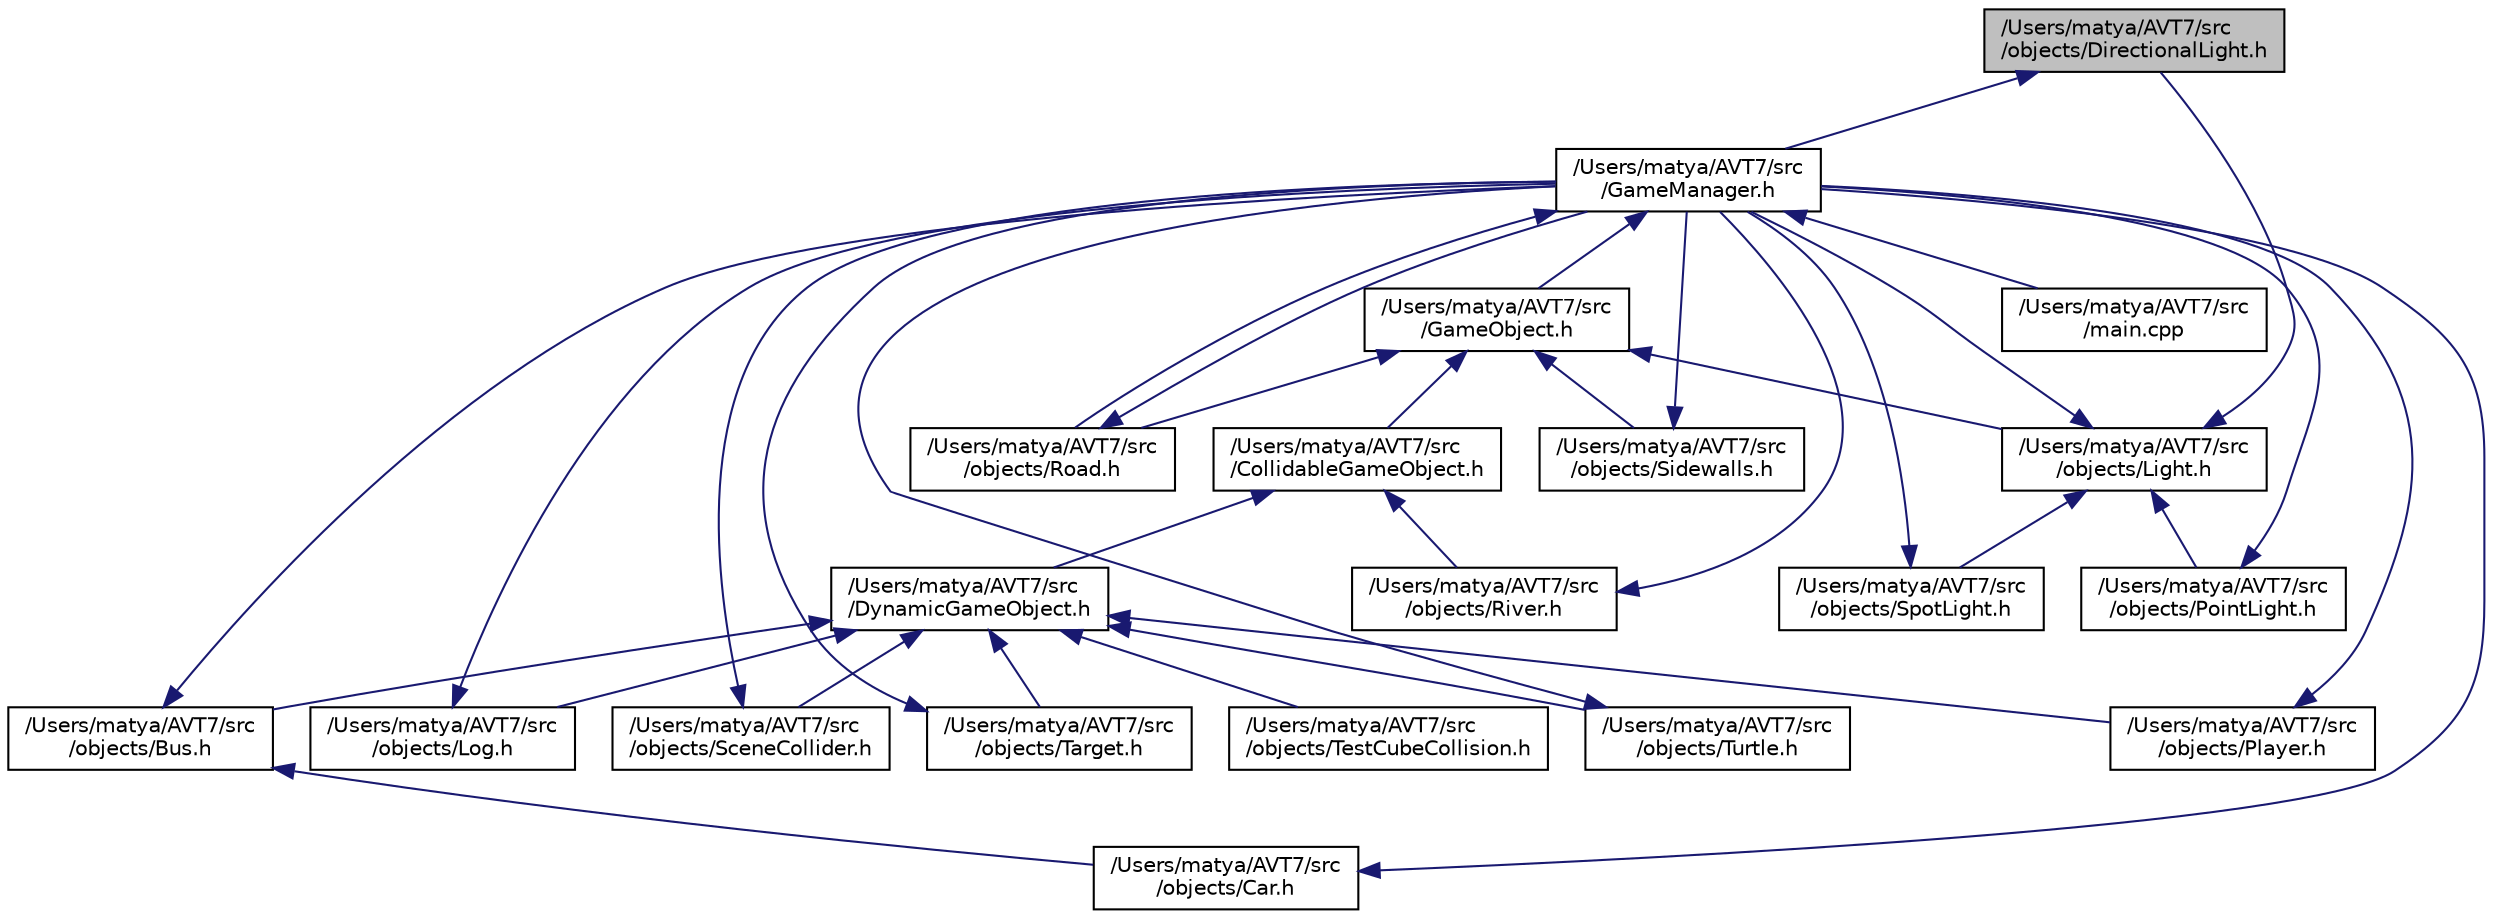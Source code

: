 digraph "/Users/matya/AVT7/src/objects/DirectionalLight.h"
{
  edge [fontname="Helvetica",fontsize="10",labelfontname="Helvetica",labelfontsize="10"];
  node [fontname="Helvetica",fontsize="10",shape=record];
  Node45 [label="/Users/matya/AVT7/src\l/objects/DirectionalLight.h",height=0.2,width=0.4,color="black", fillcolor="grey75", style="filled", fontcolor="black"];
  Node45 -> Node46 [dir="back",color="midnightblue",fontsize="10",style="solid",fontname="Helvetica"];
  Node46 [label="/Users/matya/AVT7/src\l/GameManager.h",height=0.2,width=0.4,color="black", fillcolor="white", style="filled",URL="$_game_manager_8h.html"];
  Node46 -> Node47 [dir="back",color="midnightblue",fontsize="10",style="solid",fontname="Helvetica"];
  Node47 [label="/Users/matya/AVT7/src\l/GameObject.h",height=0.2,width=0.4,color="black", fillcolor="white", style="filled",URL="$_game_object_8h.html"];
  Node47 -> Node48 [dir="back",color="midnightblue",fontsize="10",style="solid",fontname="Helvetica"];
  Node48 [label="/Users/matya/AVT7/src\l/CollidableGameObject.h",height=0.2,width=0.4,color="black", fillcolor="white", style="filled",URL="$_collidable_game_object_8h.html"];
  Node48 -> Node49 [dir="back",color="midnightblue",fontsize="10",style="solid",fontname="Helvetica"];
  Node49 [label="/Users/matya/AVT7/src\l/objects/River.h",height=0.2,width=0.4,color="black", fillcolor="white", style="filled",URL="$_river_8h.html"];
  Node49 -> Node46 [dir="back",color="midnightblue",fontsize="10",style="solid",fontname="Helvetica"];
  Node48 -> Node50 [dir="back",color="midnightblue",fontsize="10",style="solid",fontname="Helvetica"];
  Node50 [label="/Users/matya/AVT7/src\l/DynamicGameObject.h",height=0.2,width=0.4,color="black", fillcolor="white", style="filled",URL="$_dynamic_game_object_8h.html"];
  Node50 -> Node51 [dir="back",color="midnightblue",fontsize="10",style="solid",fontname="Helvetica"];
  Node51 [label="/Users/matya/AVT7/src\l/objects/Player.h",height=0.2,width=0.4,color="black", fillcolor="white", style="filled",URL="$_player_8h.html"];
  Node51 -> Node46 [dir="back",color="midnightblue",fontsize="10",style="solid",fontname="Helvetica"];
  Node50 -> Node52 [dir="back",color="midnightblue",fontsize="10",style="solid",fontname="Helvetica"];
  Node52 [label="/Users/matya/AVT7/src\l/objects/Bus.h",height=0.2,width=0.4,color="black", fillcolor="white", style="filled",URL="$_bus_8h.html"];
  Node52 -> Node46 [dir="back",color="midnightblue",fontsize="10",style="solid",fontname="Helvetica"];
  Node52 -> Node53 [dir="back",color="midnightblue",fontsize="10",style="solid",fontname="Helvetica"];
  Node53 [label="/Users/matya/AVT7/src\l/objects/Car.h",height=0.2,width=0.4,color="black", fillcolor="white", style="filled",URL="$_car_8h.html"];
  Node53 -> Node46 [dir="back",color="midnightblue",fontsize="10",style="solid",fontname="Helvetica"];
  Node50 -> Node54 [dir="back",color="midnightblue",fontsize="10",style="solid",fontname="Helvetica"];
  Node54 [label="/Users/matya/AVT7/src\l/objects/Log.h",height=0.2,width=0.4,color="black", fillcolor="white", style="filled",URL="$_log_8h.html"];
  Node54 -> Node46 [dir="back",color="midnightblue",fontsize="10",style="solid",fontname="Helvetica"];
  Node50 -> Node55 [dir="back",color="midnightblue",fontsize="10",style="solid",fontname="Helvetica"];
  Node55 [label="/Users/matya/AVT7/src\l/objects/SceneCollider.h",height=0.2,width=0.4,color="black", fillcolor="white", style="filled",URL="$_scene_collider_8h.html"];
  Node55 -> Node46 [dir="back",color="midnightblue",fontsize="10",style="solid",fontname="Helvetica"];
  Node50 -> Node56 [dir="back",color="midnightblue",fontsize="10",style="solid",fontname="Helvetica"];
  Node56 [label="/Users/matya/AVT7/src\l/objects/Target.h",height=0.2,width=0.4,color="black", fillcolor="white", style="filled",URL="$_target_8h.html"];
  Node56 -> Node46 [dir="back",color="midnightblue",fontsize="10",style="solid",fontname="Helvetica"];
  Node50 -> Node57 [dir="back",color="midnightblue",fontsize="10",style="solid",fontname="Helvetica"];
  Node57 [label="/Users/matya/AVT7/src\l/objects/Turtle.h",height=0.2,width=0.4,color="black", fillcolor="white", style="filled",URL="$_turtle_8h.html"];
  Node57 -> Node46 [dir="back",color="midnightblue",fontsize="10",style="solid",fontname="Helvetica"];
  Node50 -> Node58 [dir="back",color="midnightblue",fontsize="10",style="solid",fontname="Helvetica"];
  Node58 [label="/Users/matya/AVT7/src\l/objects/TestCubeCollision.h",height=0.2,width=0.4,color="black", fillcolor="white", style="filled",URL="$_test_cube_collision_8h.html"];
  Node47 -> Node59 [dir="back",color="midnightblue",fontsize="10",style="solid",fontname="Helvetica"];
  Node59 [label="/Users/matya/AVT7/src\l/objects/Road.h",height=0.2,width=0.4,color="black", fillcolor="white", style="filled",URL="$_road_8h.html"];
  Node59 -> Node46 [dir="back",color="midnightblue",fontsize="10",style="solid",fontname="Helvetica"];
  Node47 -> Node60 [dir="back",color="midnightblue",fontsize="10",style="solid",fontname="Helvetica"];
  Node60 [label="/Users/matya/AVT7/src\l/objects/Light.h",height=0.2,width=0.4,color="black", fillcolor="white", style="filled",URL="$_light_8h.html"];
  Node60 -> Node46 [dir="back",color="midnightblue",fontsize="10",style="solid",fontname="Helvetica"];
  Node60 -> Node61 [dir="back",color="midnightblue",fontsize="10",style="solid",fontname="Helvetica"];
  Node61 [label="/Users/matya/AVT7/src\l/objects/SpotLight.h",height=0.2,width=0.4,color="black", fillcolor="white", style="filled",URL="$_spot_light_8h.html"];
  Node61 -> Node46 [dir="back",color="midnightblue",fontsize="10",style="solid",fontname="Helvetica"];
  Node60 -> Node45 [dir="back",color="midnightblue",fontsize="10",style="solid",fontname="Helvetica"];
  Node60 -> Node62 [dir="back",color="midnightblue",fontsize="10",style="solid",fontname="Helvetica"];
  Node62 [label="/Users/matya/AVT7/src\l/objects/PointLight.h",height=0.2,width=0.4,color="black", fillcolor="white", style="filled",URL="$_point_light_8h.html"];
  Node62 -> Node46 [dir="back",color="midnightblue",fontsize="10",style="solid",fontname="Helvetica"];
  Node47 -> Node63 [dir="back",color="midnightblue",fontsize="10",style="solid",fontname="Helvetica"];
  Node63 [label="/Users/matya/AVT7/src\l/objects/Sidewalls.h",height=0.2,width=0.4,color="black", fillcolor="white", style="filled",URL="$_sidewalls_8h.html"];
  Node63 -> Node46 [dir="back",color="midnightblue",fontsize="10",style="solid",fontname="Helvetica"];
  Node46 -> Node59 [dir="back",color="midnightblue",fontsize="10",style="solid",fontname="Helvetica"];
  Node46 -> Node64 [dir="back",color="midnightblue",fontsize="10",style="solid",fontname="Helvetica"];
  Node64 [label="/Users/matya/AVT7/src\l/main.cpp",height=0.2,width=0.4,color="black", fillcolor="white", style="filled",URL="$main_8cpp.html"];
}
